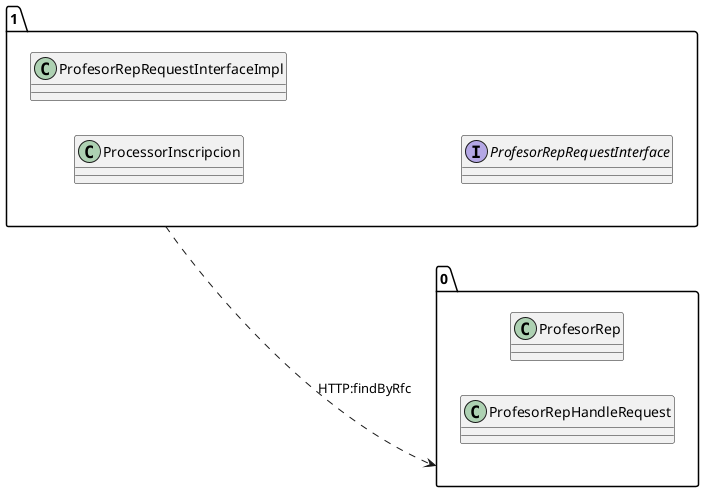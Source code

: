 @startuml 
allow_mixing
left to right direction
package "1"{
class ProcessorInscripcion
class ProfesorRepRequestInterfaceImpl
interface ProfesorRepRequestInterface

}
package "0"{
class ProfesorRep
class ProfesorRepHandleRequest

}
"1" ..> "0":HTTP:findByRfc
@enduml